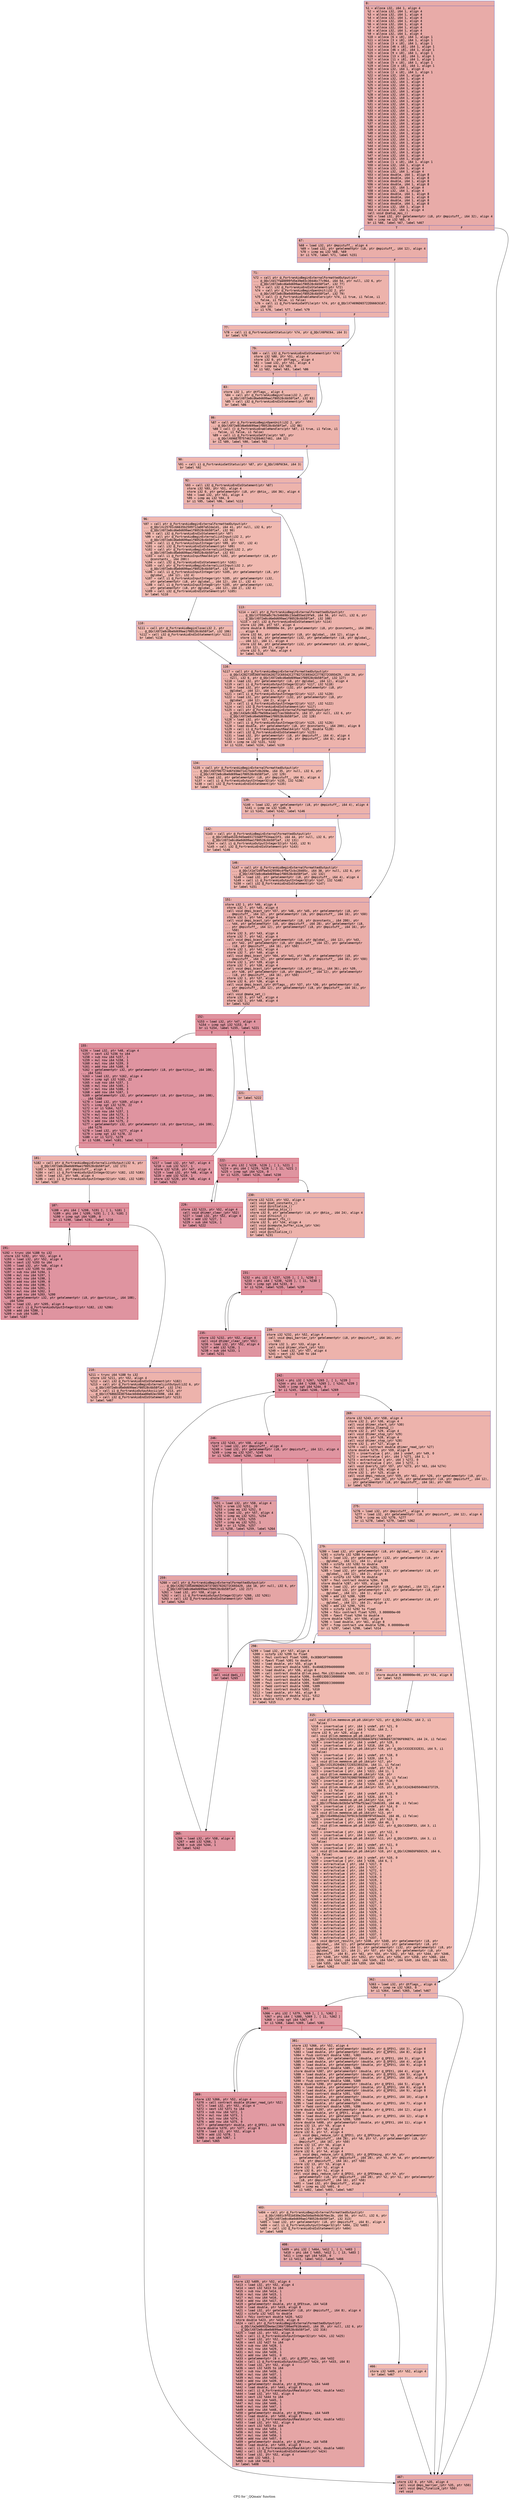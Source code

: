 digraph "CFG for '_QQmain' function" {
	label="CFG for '_QQmain' function";

	Node0x555d6f27d890 [shape=record,color="#3d50c3ff", style=filled, fillcolor="#cc403a70" fontname="Courier",label="{0:\l|  %1 = alloca i32, i64 1, align 4\l  %2 = alloca i32, i64 1, align 4\l  %3 = alloca i32, i64 1, align 4\l  %4 = alloca i32, i64 1, align 4\l  %5 = alloca i32, i64 1, align 4\l  %6 = alloca i32, i64 1, align 4\l  %7 = alloca i32, i64 1, align 4\l  %8 = alloca i32, i64 1, align 4\l  %9 = alloca i32, i64 1, align 4\l  %10 = alloca [6 x i8], i64 1, align 1\l  %11 = alloca [3 x i8], i64 1, align 1\l  %12 = alloca [3 x i8], i64 1, align 1\l  %13 = alloca [46 x i8], i64 1, align 1\l  %14 = alloca [46 x i8], i64 1, align 1\l  %15 = alloca [9 x i8], i64 1, align 1\l  %16 = alloca [13 x i8], i64 1, align 1\l  %17 = alloca [11 x i8], i64 1, align 1\l  %18 = alloca [5 x i8], i64 1, align 1\l  %19 = alloca [24 x i8], i64 1, align 1\l  %20 = alloca i32, i64 1, align 4\l  %21 = alloca [2 x i8], i64 1, align 1\l  %22 = alloca i32, i64 1, align 4\l  %23 = alloca i32, i64 1, align 4\l  %24 = alloca i32, i64 1, align 4\l  %25 = alloca i32, i64 1, align 4\l  %26 = alloca i32, i64 1, align 4\l  %27 = alloca i32, i64 1, align 4\l  %28 = alloca i32, i64 1, align 4\l  %29 = alloca i32, i64 1, align 4\l  %30 = alloca i32, i64 1, align 4\l  %31 = alloca i32, i64 1, align 4\l  %32 = alloca i32, i64 1, align 4\l  %33 = alloca i32, i64 1, align 4\l  %34 = alloca i32, i64 1, align 4\l  %35 = alloca i32, i64 1, align 4\l  %36 = alloca i32, i64 1, align 4\l  %37 = alloca i32, i64 1, align 4\l  %38 = alloca i32, i64 1, align 4\l  %39 = alloca i32, i64 1, align 4\l  %40 = alloca i32, i64 1, align 4\l  %41 = alloca i32, i64 1, align 4\l  %42 = alloca i32, i64 1, align 4\l  %43 = alloca i32, i64 1, align 4\l  %44 = alloca i32, i64 1, align 4\l  %45 = alloca i32, i64 1, align 4\l  %46 = alloca i32, i64 1, align 4\l  %47 = alloca i32, i64 1, align 4\l  %48 = alloca i32, i64 1, align 4\l  %49 = alloca [1 x i8], i64 1, align 1\l  %50 = alloca i32, i64 1, align 4\l  %51 = alloca i32, i64 1, align 4\l  %52 = alloca i32, i64 1, align 4\l  %53 = alloca double, i64 1, align 8\l  %54 = alloca double, i64 1, align 8\l  %55 = alloca double, i64 1, align 8\l  %56 = alloca double, i64 1, align 8\l  %57 = alloca i32, i64 1, align 4\l  %58 = alloca i32, i64 1, align 4\l  %59 = alloca double, i64 1, align 8\l  %60 = alloca double, i64 1, align 8\l  %61 = alloca double, i64 1, align 8\l  %62 = alloca double, i64 1, align 8\l  %63 = alloca i32, i64 1, align 4\l  %64 = alloca i32, i64 1, align 4\l  call void @setup_mpi_()\l  %65 = load i32, ptr getelementptr (i8, ptr @mpistuff_, i64 32), align 4\l  %66 = icmp ne i32 %65, 0\l  br i1 %66, label %67, label %467\l|{<s0>T|<s1>F}}"];
	Node0x555d6f27d890:s0 -> Node0x555d6f290020[tooltip="0 -> 67\nProbability 62.50%" ];
	Node0x555d6f27d890:s1 -> Node0x555d6f290070[tooltip="0 -> 467\nProbability 37.50%" ];
	Node0x555d6f290020 [shape=record,color="#3d50c3ff", style=filled, fillcolor="#d0473d70" fontname="Courier",label="{67:\l|  %68 = load i32, ptr @mpistuff_, align 4\l  %69 = load i32, ptr getelementptr (i8, ptr @mpistuff_, i64 12), align 4\l  %70 = icmp eq i32 %68, %69\l  br i1 %70, label %71, label %151\l|{<s0>T|<s1>F}}"];
	Node0x555d6f290020:s0 -> Node0x555d6f2903e0[tooltip="67 -> 71\nProbability 50.00%" ];
	Node0x555d6f290020:s1 -> Node0x555d6f290430[tooltip="67 -> 151\nProbability 50.00%" ];
	Node0x555d6f2903e0 [shape=record,color="#3d50c3ff", style=filled, fillcolor="#d6524470" fontname="Courier",label="{71:\l|  %72 = call ptr @_FortranAioBeginExternalFormattedOutput(ptr\l... @_QQclXd17fae0099fd5e39e03c30446c77c964, i64 54, ptr null, i32 6, ptr\l... @_QQclX072e8cd6e0d699ae1f80528c6b58f1ef, i32 77)\l  %73 = call i32 @_FortranAioEndIoStatement(ptr %72)\l  %74 = call ptr @_FortranAioBeginOpenUnit(i32 2, ptr\l... @_QQclX072e8cd6e0d699ae1f80528c6b58f1ef, i32 79)\l  %75 = call \{\} @_FortranAioEnableHandlers(ptr %74, i1 true, i1 false, i1\l... false, i1 false, i1 false)\l  %76 = call i1 @_FortranAioSetFile(ptr %74, ptr @_QQclX74696D65722E666C6167,\l... i64 10)\l  br i1 %76, label %77, label %79\l|{<s0>T|<s1>F}}"];
	Node0x555d6f2903e0:s0 -> Node0x555d6f291290[tooltip="71 -> 77\nProbability 50.00%" ];
	Node0x555d6f2903e0:s1 -> Node0x555d6f2912e0[tooltip="71 -> 79\nProbability 50.00%" ];
	Node0x555d6f291290 [shape=record,color="#3d50c3ff", style=filled, fillcolor="#dc5d4a70" fontname="Courier",label="{77:\l|  %78 = call i1 @_FortranAioSetStatus(ptr %74, ptr @_QQclX6F6C64, i64 3)\l  br label %79\l}"];
	Node0x555d6f291290 -> Node0x555d6f2912e0[tooltip="77 -> 79\nProbability 100.00%" ];
	Node0x555d6f2912e0 [shape=record,color="#3d50c3ff", style=filled, fillcolor="#d6524470" fontname="Courier",label="{79:\l|  %80 = call i32 @_FortranAioEndIoStatement(ptr %74)\l  store i32 %80, ptr %51, align 4\l  store i32 0, ptr @tflags_, align 4\l  %81 = load i32, ptr %51, align 4\l  %82 = icmp eq i32 %81, 0\l  br i1 %82, label %83, label %86\l|{<s0>T|<s1>F}}"];
	Node0x555d6f2912e0:s0 -> Node0x555d6f291950[tooltip="79 -> 83\nProbability 37.50%" ];
	Node0x555d6f2912e0:s1 -> Node0x555d6f2919a0[tooltip="79 -> 86\nProbability 62.50%" ];
	Node0x555d6f291950 [shape=record,color="#3d50c3ff", style=filled, fillcolor="#de614d70" fontname="Courier",label="{83:\l|  store i32 1, ptr @tflags_, align 4\l  %84 = call ptr @_FortranAioBeginClose(i32 2, ptr\l... @_QQclX072e8cd6e0d699ae1f80528c6b58f1ef, i32 83)\l  %85 = call i32 @_FortranAioEndIoStatement(ptr %84)\l  br label %86\l}"];
	Node0x555d6f291950 -> Node0x555d6f2919a0[tooltip="83 -> 86\nProbability 100.00%" ];
	Node0x555d6f2919a0 [shape=record,color="#3d50c3ff", style=filled, fillcolor="#d6524470" fontname="Courier",label="{86:\l|  %87 = call ptr @_FortranAioBeginOpenUnit(i32 2, ptr\l... @_QQclX072e8cd6e0d699ae1f80528c6b58f1ef, i32 86)\l  %88 = call \{\} @_FortranAioEnableHandlers(ptr %87, i1 true, i1 false, i1\l... false, i1 false, i1 false)\l  %89 = call i1 @_FortranAioSetFile(ptr %87, ptr\l... @_QQclX696E70757462742E64617461, i64 12)\l  br i1 %89, label %90, label %92\l|{<s0>T|<s1>F}}"];
	Node0x555d6f2919a0:s0 -> Node0x555d6f2921b0[tooltip="86 -> 90\nProbability 50.00%" ];
	Node0x555d6f2919a0:s1 -> Node0x555d6f292200[tooltip="86 -> 92\nProbability 50.00%" ];
	Node0x555d6f2921b0 [shape=record,color="#3d50c3ff", style=filled, fillcolor="#dc5d4a70" fontname="Courier",label="{90:\l|  %91 = call i1 @_FortranAioSetStatus(ptr %87, ptr @_QQclX6F6C64, i64 3)\l  br label %92\l}"];
	Node0x555d6f2921b0 -> Node0x555d6f292200[tooltip="90 -> 92\nProbability 100.00%" ];
	Node0x555d6f292200 [shape=record,color="#3d50c3ff", style=filled, fillcolor="#d6524470" fontname="Courier",label="{92:\l|  %93 = call i32 @_FortranAioEndIoStatement(ptr %87)\l  store i32 %93, ptr %51, align 4\l  store i32 0, ptr getelementptr (i8, ptr @btio_, i64 36), align 4\l  %94 = load i32, ptr %51, align 4\l  %95 = icmp eq i32 %94, 0\l  br i1 %95, label %96, label %113\l|{<s0>T|<s1>F}}"];
	Node0x555d6f292200:s0 -> Node0x555d6f28ea80[tooltip="92 -> 96\nProbability 37.50%" ];
	Node0x555d6f292200:s1 -> Node0x555d6f28ead0[tooltip="92 -> 113\nProbability 62.50%" ];
	Node0x555d6f28ea80 [shape=record,color="#3d50c3ff", style=filled, fillcolor="#de614d70" fontname="Courier",label="{96:\l|  %97 = call ptr @_FortranAioBeginExternalFormattedOutput(ptr\l... @_QQclXc25701c66635b2509712a007a52da1d1, i64 41, ptr null, i32 6, ptr\l... @_QQclX072e8cd6e0d699ae1f80528c6b58f1ef, i32 90)\l  %98 = call i32 @_FortranAioEndIoStatement(ptr %97)\l  %99 = call ptr @_FortranAioBeginExternalListInput(i32 2, ptr\l... @_QQclX072e8cd6e0d699ae1f80528c6b58f1ef, i32 92)\l  %100 = call i1 @_FortranAioInputInteger(ptr %99, ptr %57, i32 4)\l  %101 = call i32 @_FortranAioEndIoStatement(ptr %99)\l  %102 = call ptr @_FortranAioBeginExternalListInput(i32 2, ptr\l... @_QQclX072e8cd6e0d699ae1f80528c6b58f1ef, i32 93)\l  %103 = call i1 @_FortranAioInputReal64(ptr %102, ptr getelementptr (i8, ptr\l... @constants_, i64 200))\l  %104 = call i32 @_FortranAioEndIoStatement(ptr %102)\l  %105 = call ptr @_FortranAioBeginExternalListInput(i32 2, ptr\l... @_QQclX072e8cd6e0d699ae1f80528c6b58f1ef, i32 94)\l  %106 = call i1 @_FortranAioInputInteger(ptr %105, ptr getelementptr (i8, ptr\l... @global_, i64 12), i32 4)\l  %107 = call i1 @_FortranAioInputInteger(ptr %105, ptr getelementptr (i32,\l... ptr getelementptr (i8, ptr @global_, i64 12), i64 1), i32 4)\l  %108 = call i1 @_FortranAioInputInteger(ptr %105, ptr getelementptr (i32,\l... ptr getelementptr (i8, ptr @global_, i64 12), i64 2), i32 4)\l  %109 = call i32 @_FortranAioEndIoStatement(ptr %105)\l  br label %110\l}"];
	Node0x555d6f28ea80 -> Node0x555d6f294640[tooltip="96 -> 110\nProbability 100.00%" ];
	Node0x555d6f294640 [shape=record,color="#3d50c3ff", style=filled, fillcolor="#de614d70" fontname="Courier",label="{110:\l|  %111 = call ptr @_FortranAioBeginClose(i32 2, ptr\l... @_QQclX072e8cd6e0d699ae1f80528c6b58f1ef, i32 106)\l  %112 = call i32 @_FortranAioEndIoStatement(ptr %111)\l  br label %116\l}"];
	Node0x555d6f294640 -> Node0x555d6f294950[tooltip="110 -> 116\nProbability 100.00%" ];
	Node0x555d6f28ead0 [shape=record,color="#3d50c3ff", style=filled, fillcolor="#d8564670" fontname="Courier",label="{113:\l|  %114 = call ptr @_FortranAioBeginExternalFormattedOutput(ptr\l... @_QQclX75505a0c76c546698c23da855ed19fe9, i64 56, ptr null, i32 6, ptr\l... @_QQclX072e8cd6e0d699ae1f80528c6b58f1ef, i32 108)\l  %115 = call i32 @_FortranAioEndIoStatement(ptr %114)\l  store i32 200, ptr %57, align 4\l  store double 8.000000e-04, ptr getelementptr (i8, ptr @constants_, i64 200),\l... align 8\l  store i32 64, ptr getelementptr (i8, ptr @global_, i64 12), align 4\l  store i32 64, ptr getelementptr (i32, ptr getelementptr (i8, ptr @global_,\l... i64 12), i64 1), align 4\l  store i32 64, ptr getelementptr (i32, ptr getelementptr (i8, ptr @global_,\l... i64 12), i64 2), align 4\l  store i32 5, ptr %64, align 4\l  br label %116\l}"];
	Node0x555d6f28ead0 -> Node0x555d6f294950[tooltip="113 -> 116\nProbability 100.00%" ];
	Node0x555d6f294950 [shape=record,color="#3d50c3ff", style=filled, fillcolor="#d6524470" fontname="Courier",label="{116:\l|  %117 = call ptr @_FortranAioBeginExternalFormattedOutput(ptr\l... @_QQclX28272053697A653A20272C69342C2778272C69342C2778272C693429, i64 28, ptr\l... null, i32 6, ptr @_QQclX072e8cd6e0d699ae1f80528c6b58f1ef, i32 127)\l  %118 = load i32, ptr getelementptr (i8, ptr @global_, i64 12), align 4\l  %119 = call i1 @_FortranAioOutputInteger32(ptr %117, i32 %118)\l  %120 = load i32, ptr getelementptr (i32, ptr getelementptr (i8, ptr\l... @global_, i64 12), i64 1), align 4\l  %121 = call i1 @_FortranAioOutputInteger32(ptr %117, i32 %120)\l  %122 = load i32, ptr getelementptr (i32, ptr getelementptr (i8, ptr\l... @global_, i64 12), i64 2), align 4\l  %123 = call i1 @_FortranAioOutputInteger32(ptr %117, i32 %122)\l  %124 = call i32 @_FortranAioEndIoStatement(ptr %117)\l  %125 = call ptr @_FortranAioBeginExternalFormattedOutput(ptr\l... @_QQclX43a9c368cf9e50ba1ed27cec56b0ce74, i64 37, ptr null, i32 6, ptr\l... @_QQclX072e8cd6e0d699ae1f80528c6b58f1ef, i32 128)\l  %126 = load i32, ptr %57, align 4\l  %127 = call i1 @_FortranAioOutputInteger32(ptr %125, i32 %126)\l  %128 = load double, ptr getelementptr (i8, ptr @constants_, i64 200), align 8\l  %129 = call i1 @_FortranAioOutputReal64(ptr %125, double %128)\l  %130 = call i32 @_FortranAioEndIoStatement(ptr %125)\l  %131 = load i32, ptr getelementptr (i8, ptr @mpistuff_, i64 4), align 4\l  %132 = load i32, ptr getelementptr (i8, ptr @mpistuff_, i64 8), align 4\l  %133 = icmp ne i32 %131, %132\l  br i1 %133, label %134, label %139\l|{<s0>T|<s1>F}}"];
	Node0x555d6f294950:s0 -> Node0x555d6f2962e0[tooltip="116 -> 134\nProbability 50.00%" ];
	Node0x555d6f294950:s1 -> Node0x555d6f296330[tooltip="116 -> 139\nProbability 50.00%" ];
	Node0x555d6f2962e0 [shape=record,color="#3d50c3ff", style=filled, fillcolor="#dc5d4a70" fontname="Courier",label="{134:\l|  %135 = call ptr @_FortranAioBeginExternalFormattedOutput(ptr\l... @_QQclX65f067174d6fd38d71417bd4fc0b269e, i64 35, ptr null, i32 6, ptr\l... @_QQclX072e8cd6e0d699ae1f80528c6b58f1ef, i32 129)\l  %136 = load i32, ptr getelementptr (i8, ptr @mpistuff_, i64 8), align 4\l  %137 = call i1 @_FortranAioOutputInteger32(ptr %135, i32 %136)\l  %138 = call i32 @_FortranAioEndIoStatement(ptr %135)\l  br label %139\l}"];
	Node0x555d6f2962e0 -> Node0x555d6f296330[tooltip="134 -> 139\nProbability 100.00%" ];
	Node0x555d6f296330 [shape=record,color="#3d50c3ff", style=filled, fillcolor="#d6524470" fontname="Courier",label="{139:\l|  %140 = load i32, ptr getelementptr (i8, ptr @mpistuff_, i64 4), align 4\l  %141 = icmp ne i32 %140, 9\l  br i1 %141, label %142, label %146\l|{<s0>T|<s1>F}}"];
	Node0x555d6f296330:s0 -> Node0x555d6f296a70[tooltip="139 -> 142\nProbability 50.00%" ];
	Node0x555d6f296330:s1 -> Node0x555d6f296ac0[tooltip="139 -> 146\nProbability 50.00%" ];
	Node0x555d6f296a70 [shape=record,color="#3d50c3ff", style=filled, fillcolor="#dc5d4a70" fontname="Courier",label="{142:\l|  %143 = call ptr @_FortranAioBeginExternalFormattedOutput(ptr\l... @_QQclX85a452dc945ee651733e8ff534aa23f3, i64 44, ptr null, i32 6, ptr\l... @_QQclX072e8cd6e0d699ae1f80528c6b58f1ef, i32 131)\l  %144 = call i1 @_FortranAioOutputInteger32(ptr %143, i32 9)\l  %145 = call i32 @_FortranAioEndIoStatement(ptr %143)\l  br label %146\l}"];
	Node0x555d6f296a70 -> Node0x555d6f296ac0[tooltip="142 -> 146\nProbability 100.00%" ];
	Node0x555d6f296ac0 [shape=record,color="#3d50c3ff", style=filled, fillcolor="#d6524470" fontname="Courier",label="{146:\l|  %147 = call ptr @_FortranAioBeginExternalFormattedOutput(ptr\l... @_QQclX1e72d9fee5429590c4f9af2cbc20405c, i64 38, ptr null, i32 6, ptr\l... @_QQclX072e8cd6e0d699ae1f80528c6b58f1ef, i32 132)\l  %148 = load i32, ptr getelementptr (i8, ptr @mpistuff_, i64 4), align 4\l  %149 = call i1 @_FortranAioOutputInteger32(ptr %147, i32 %148)\l  %150 = call i32 @_FortranAioEndIoStatement(ptr %147)\l  br label %151\l}"];
	Node0x555d6f296ac0 -> Node0x555d6f290430[tooltip="146 -> 151\nProbability 100.00%" ];
	Node0x555d6f290430 [shape=record,color="#3d50c3ff", style=filled, fillcolor="#d0473d70" fontname="Courier",label="{151:\l|  store i32 1, ptr %46, align 4\l  store i32 7, ptr %45, align 4\l  call void @mpi_bcast_(ptr %57, ptr %46, ptr %45, ptr getelementptr (i8, ptr\l... @mpistuff_, i64 12), ptr getelementptr (i8, ptr @mpistuff_, i64 16), ptr %50)\l  store i32 1, ptr %44, align 4\l  call void @mpi_bcast_(ptr getelementptr (i8, ptr @constants_, i64 200), ptr\l... %44, ptr getelementptr (i8, ptr @mpistuff_, i64 28), ptr getelementptr (i8,\l... ptr @mpistuff_, i64 12), ptr getelementptr (i8, ptr @mpistuff_, i64 16), ptr\l... %50)\l  store i32 3, ptr %43, align 4\l  store i32 7, ptr %42, align 4\l  call void @mpi_bcast_(ptr getelementptr (i8, ptr @global_, i64 12), ptr %43,\l... ptr %42, ptr getelementptr (i8, ptr @mpistuff_, i64 12), ptr getelementptr\l... (i8, ptr @mpistuff_, i64 16), ptr %50)\l  store i32 1, ptr %41, align 4\l  store i32 7, ptr %40, align 4\l  call void @mpi_bcast_(ptr %64, ptr %41, ptr %40, ptr getelementptr (i8, ptr\l... @mpistuff_, i64 12), ptr getelementptr (i8, ptr @mpistuff_, i64 16), ptr %50)\l  store i32 1, ptr %39, align 4\l  store i32 7, ptr %38, align 4\l  call void @mpi_bcast_(ptr getelementptr (i8, ptr @btio_, i64 36), ptr %39,\l... ptr %38, ptr getelementptr (i8, ptr @mpistuff_, i64 12), ptr getelementptr\l... (i8, ptr @mpistuff_, i64 16), ptr %50)\l  store i32 1, ptr %37, align 4\l  store i32 6, ptr %36, align 4\l  call void @mpi_bcast_(ptr @tflags_, ptr %37, ptr %36, ptr getelementptr (i8,\l... ptr @mpistuff_, i64 12), ptr getelementptr (i8, ptr @mpistuff_, i64 16), ptr\l... %50)\l  call void @make_set_()\l  store i32 3, ptr %47, align 4\l  store i32 1, ptr %48, align 4\l  br label %152\l}"];
	Node0x555d6f290430 -> Node0x555d6f2989f0[tooltip="151 -> 152\nProbability 100.00%" ];
	Node0x555d6f2989f0 [shape=record,color="#b70d28ff", style=filled, fillcolor="#b70d2870" fontname="Courier",label="{152:\l|  %153 = load i32, ptr %47, align 4\l  %154 = icmp sgt i32 %153, 0\l  br i1 %154, label %155, label %221\l|{<s0>T|<s1>F}}"];
	Node0x555d6f2989f0:s0 -> Node0x555d6f298bc0[tooltip="152 -> 155\nProbability 96.88%" ];
	Node0x555d6f2989f0:s1 -> Node0x555d6f298c10[tooltip="152 -> 221\nProbability 3.12%" ];
	Node0x555d6f298bc0 [shape=record,color="#b70d28ff", style=filled, fillcolor="#b70d2870" fontname="Courier",label="{155:\l|  %156 = load i32, ptr %48, align 4\l  %157 = sext i32 %156 to i64\l  %158 = sub nsw i64 %157, 1\l  %159 = mul nsw i64 %158, 1\l  %160 = mul nsw i64 %159, 3\l  %161 = add nsw i64 %160, 0\l  %162 = getelementptr i32, ptr getelementptr (i8, ptr @partition_, i64 108),\l... i64 %161\l  %163 = load i32, ptr %162, align 4\l  %164 = icmp sgt i32 %163, 22\l  %165 = sub nsw i64 %157, 1\l  %166 = mul nsw i64 %165, 1\l  %167 = mul nsw i64 %166, 3\l  %168 = add nsw i64 %167, 1\l  %169 = getelementptr i32, ptr getelementptr (i8, ptr @partition_, i64 108),\l... i64 %168\l  %170 = load i32, ptr %169, align 4\l  %171 = icmp sgt i32 %170, 22\l  %172 = or i1 %164, %171\l  %173 = sub nsw i64 %157, 1\l  %174 = mul nsw i64 %173, 1\l  %175 = mul nsw i64 %174, 3\l  %176 = add nsw i64 %175, 2\l  %177 = getelementptr i32, ptr getelementptr (i8, ptr @partition_, i64 108),\l... i64 %176\l  %178 = load i32, ptr %177, align 4\l  %179 = icmp sgt i32 %178, 22\l  %180 = or i1 %172, %179\l  br i1 %180, label %181, label %216\l|{<s0>T|<s1>F}}"];
	Node0x555d6f298bc0:s0 -> Node0x555d6f299b90[tooltip="155 -> 181\nProbability 3.12%" ];
	Node0x555d6f298bc0:s1 -> Node0x555d6f299be0[tooltip="155 -> 216\nProbability 96.88%" ];
	Node0x555d6f299b90 [shape=record,color="#3d50c3ff", style=filled, fillcolor="#d6524470" fontname="Courier",label="{181:\l|  %182 = call ptr @_FortranAioBeginExternalListOutput(i32 6, ptr\l... @_QQclX072e8cd6e0d699ae1f80528c6b58f1ef, i32 173)\l  %183 = load i32, ptr @mpistuff_, align 4\l  %184 = call i1 @_FortranAioOutputInteger32(ptr %182, i32 %183)\l  %185 = load i32, ptr %48, align 4\l  %186 = call i1 @_FortranAioOutputInteger32(ptr %182, i32 %185)\l  br label %187\l}"];
	Node0x555d6f299b90 -> Node0x555d6f29a2d0[tooltip="181 -> 187\nProbability 100.00%" ];
	Node0x555d6f29a2d0 [shape=record,color="#b70d28ff", style=filled, fillcolor="#b70d2870" fontname="Courier",label="{187:\l|  %188 = phi i64 [ %208, %191 ], [ 1, %181 ]\l  %189 = phi i64 [ %209, %191 ], [ 3, %181 ]\l  %190 = icmp sgt i64 %189, 0\l  br i1 %190, label %191, label %210\l|{<s0>T|<s1>F}}"];
	Node0x555d6f29a2d0:s0 -> Node0x555d6f29a390[tooltip="187 -> 191\nProbability 96.88%" ];
	Node0x555d6f29a2d0:s1 -> Node0x555d6f29a670[tooltip="187 -> 210\nProbability 3.12%" ];
	Node0x555d6f29a390 [shape=record,color="#b70d28ff", style=filled, fillcolor="#b70d2870" fontname="Courier",label="{191:\l|  %192 = trunc i64 %188 to i32\l  store i32 %192, ptr %52, align 4\l  %193 = load i32, ptr %52, align 4\l  %194 = sext i32 %193 to i64\l  %195 = load i32, ptr %48, align 4\l  %196 = sext i32 %195 to i64\l  %197 = sub nsw i64 %194, 1\l  %198 = mul nsw i64 %197, 1\l  %199 = mul nsw i64 %198, 1\l  %200 = add nsw i64 %199, 0\l  %201 = sub nsw i64 %196, 1\l  %202 = mul nsw i64 %201, 1\l  %203 = mul nsw i64 %202, 3\l  %204 = add nsw i64 %203, %200\l  %205 = getelementptr i32, ptr getelementptr (i8, ptr @partition_, i64 108),\l... i64 %204\l  %206 = load i32, ptr %205, align 4\l  %207 = call i1 @_FortranAioOutputInteger32(ptr %182, i32 %206)\l  %208 = add i64 %188, 1\l  %209 = sub i64 %189, 1\l  br label %187\l}"];
	Node0x555d6f29a390 -> Node0x555d6f29a2d0[tooltip="191 -> 187\nProbability 100.00%" ];
	Node0x555d6f29a670 [shape=record,color="#3d50c3ff", style=filled, fillcolor="#d6524470" fontname="Courier",label="{210:\l|  %211 = trunc i64 %188 to i32\l  store i32 %211, ptr %52, align 4\l  %212 = call i32 @_FortranAioEndIoStatement(ptr %182)\l  %213 = call ptr @_FortranAioBeginExternalListOutput(i32 6, ptr\l... @_QQclX072e8cd6e0d699ae1f80528c6b58f1ef, i32 174)\l  %214 = call i1 @_FortranAioOutputAscii(ptr %213, ptr\l... @_QQclX768663438754acb04b6aa80e02ec5698, i64 46)\l  %215 = call i32 @_FortranAioEndIoStatement(ptr %213)\l  br label %467\l}"];
	Node0x555d6f29a670 -> Node0x555d6f290070[tooltip="210 -> 467\nProbability 100.00%" ];
	Node0x555d6f299be0 [shape=record,color="#b70d28ff", style=filled, fillcolor="#b70d2870" fontname="Courier",label="{216:\l|  %217 = load i32, ptr %47, align 4\l  %218 = sub i32 %217, 1\l  store i32 %218, ptr %47, align 4\l  %219 = load i32, ptr %48, align 4\l  %220 = add i32 %219, 1\l  store i32 %220, ptr %48, align 4\l  br label %152\l}"];
	Node0x555d6f299be0 -> Node0x555d6f2989f0[tooltip="216 -> 152\nProbability 100.00%" ];
	Node0x555d6f298c10 [shape=record,color="#3d50c3ff", style=filled, fillcolor="#d6524470" fontname="Courier",label="{221:\l|  br label %222\l}"];
	Node0x555d6f298c10 -> Node0x555d6f29cdd0[tooltip="221 -> 222\nProbability 100.00%" ];
	Node0x555d6f29cdd0 [shape=record,color="#b70d28ff", style=filled, fillcolor="#b70d2870" fontname="Courier",label="{222:\l|  %223 = phi i32 [ %228, %226 ], [ 1, %221 ]\l  %224 = phi i64 [ %229, %226 ], [ 11, %221 ]\l  %225 = icmp sgt i64 %224, 0\l  br i1 %225, label %226, label %230\l|{<s0>T|<s1>F}}"];
	Node0x555d6f29cdd0:s0 -> Node0x555d6f29ce90[tooltip="222 -> 226\nProbability 96.88%" ];
	Node0x555d6f29cdd0:s1 -> Node0x555d6f29d120[tooltip="222 -> 230\nProbability 3.12%" ];
	Node0x555d6f29ce90 [shape=record,color="#b70d28ff", style=filled, fillcolor="#b70d2870" fontname="Courier",label="{226:\l|  store i32 %223, ptr %52, align 4\l  call void @timer_clear_(ptr %52)\l  %227 = load i32, ptr %52, align 4\l  %228 = add i32 %227, 1\l  %229 = sub i64 %224, 1\l  br label %222\l}"];
	Node0x555d6f29ce90 -> Node0x555d6f29cdd0[tooltip="226 -> 222\nProbability 100.00%" ];
	Node0x555d6f29d120 [shape=record,color="#3d50c3ff", style=filled, fillcolor="#d6524470" fontname="Courier",label="{230:\l|  store i32 %223, ptr %52, align 4\l  call void @set_constants_()\l  call void @initialize_()\l  call void @setup_btio_()\l  store i32 0, ptr getelementptr (i8, ptr @btio_, i64 24), align 4\l  call void @lhsinit_()\l  call void @exact_rhs_()\l  store i32 5, ptr %34, align 4\l  call void @compute_buffer_size_(ptr %34)\l  call void @adi_()\l  call void @initialize_()\l  br label %231\l}"];
	Node0x555d6f29d120 -> Node0x555d6f29e5b0[tooltip="230 -> 231\nProbability 100.00%" ];
	Node0x555d6f29e5b0 [shape=record,color="#b70d28ff", style=filled, fillcolor="#b70d2870" fontname="Courier",label="{231:\l|  %232 = phi i32 [ %237, %235 ], [ 1, %230 ]\l  %233 = phi i64 [ %238, %235 ], [ 11, %230 ]\l  %234 = icmp sgt i64 %233, 0\l  br i1 %234, label %235, label %239\l|{<s0>T|<s1>F}}"];
	Node0x555d6f29e5b0:s0 -> Node0x555d6f29e670[tooltip="231 -> 235\nProbability 96.88%" ];
	Node0x555d6f29e5b0:s1 -> Node0x555d6f29e900[tooltip="231 -> 239\nProbability 3.12%" ];
	Node0x555d6f29e670 [shape=record,color="#b70d28ff", style=filled, fillcolor="#b70d2870" fontname="Courier",label="{235:\l|  store i32 %232, ptr %52, align 4\l  call void @timer_clear_(ptr %52)\l  %236 = load i32, ptr %52, align 4\l  %237 = add i32 %236, 1\l  %238 = sub i64 %233, 1\l  br label %231\l}"];
	Node0x555d6f29e670 -> Node0x555d6f29e5b0[tooltip="235 -> 231\nProbability 100.00%" ];
	Node0x555d6f29e900 [shape=record,color="#3d50c3ff", style=filled, fillcolor="#d6524470" fontname="Courier",label="{239:\l|  store i32 %232, ptr %52, align 4\l  call void @mpi_barrier_(ptr getelementptr (i8, ptr @mpistuff_, i64 16), ptr\l... %50)\l  store i32 1, ptr %33, align 4\l  call void @timer_start_(ptr %33)\l  %240 = load i32, ptr %57, align 4\l  %241 = sext i32 %240 to i64\l  br label %242\l}"];
	Node0x555d6f29e900 -> Node0x555d6f29f3b0[tooltip="239 -> 242\nProbability 100.00%" ];
	Node0x555d6f29f3b0 [shape=record,color="#b70d28ff", style=filled, fillcolor="#b70d2870" fontname="Courier",label="{242:\l|  %243 = phi i32 [ %267, %265 ], [ 1, %239 ]\l  %244 = phi i64 [ %268, %265 ], [ %241, %239 ]\l  %245 = icmp sgt i64 %244, 0\l  br i1 %245, label %246, label %269\l|{<s0>T|<s1>F}}"];
	Node0x555d6f29f3b0:s0 -> Node0x555d6f29f6d0[tooltip="242 -> 246\nProbability 96.88%" ];
	Node0x555d6f29f3b0:s1 -> Node0x555d6f29f720[tooltip="242 -> 269\nProbability 3.12%" ];
	Node0x555d6f29f6d0 [shape=record,color="#b70d28ff", style=filled, fillcolor="#b70d2870" fontname="Courier",label="{246:\l|  store i32 %243, ptr %58, align 4\l  %247 = load i32, ptr @mpistuff_, align 4\l  %248 = load i32, ptr getelementptr (i8, ptr @mpistuff_, i64 12), align 4\l  %249 = icmp eq i32 %247, %248\l  br i1 %249, label %250, label %264\l|{<s0>T|<s1>F}}"];
	Node0x555d6f29f6d0:s0 -> Node0x555d6f29fa50[tooltip="246 -> 250\nProbability 50.00%" ];
	Node0x555d6f29f6d0:s1 -> Node0x555d6f29faa0[tooltip="246 -> 264\nProbability 50.00%" ];
	Node0x555d6f29fa50 [shape=record,color="#3d50c3ff", style=filled, fillcolor="#be242e70" fontname="Courier",label="{250:\l|  %251 = load i32, ptr %58, align 4\l  %252 = srem i32 %251, 20\l  %253 = icmp eq i32 %252, 0\l  %254 = load i32, ptr %57, align 4\l  %255 = icmp eq i32 %251, %254\l  %256 = or i1 %253, %255\l  %257 = icmp eq i32 %251, 1\l  %258 = or i1 %256, %257\l  br i1 %258, label %259, label %264\l|{<s0>T|<s1>F}}"];
	Node0x555d6f29fa50:s0 -> Node0x555d6f2a0000[tooltip="250 -> 259\nProbability 50.00%" ];
	Node0x555d6f29fa50:s1 -> Node0x555d6f29faa0[tooltip="250 -> 264\nProbability 50.00%" ];
	Node0x555d6f2a0000 [shape=record,color="#3d50c3ff", style=filled, fillcolor="#c5333470" fontname="Courier",label="{259:\l|  %260 = call ptr @_FortranAioBeginExternalFormattedOutput(ptr\l... @_QQclX28272054696D65207374657020272C693429, i64 18, ptr null, i32 6, ptr\l... @_QQclX072e8cd6e0d699ae1f80528c6b58f1ef, i32 217)\l  %261 = load i32, ptr %58, align 4\l  %262 = call i1 @_FortranAioOutputInteger32(ptr %260, i32 %261)\l  %263 = call i32 @_FortranAioEndIoStatement(ptr %260)\l  br label %264\l}"];
	Node0x555d6f2a0000 -> Node0x555d6f29faa0[tooltip="259 -> 264\nProbability 100.00%" ];
	Node0x555d6f29faa0 [shape=record,color="#b70d28ff", style=filled, fillcolor="#b70d2870" fontname="Courier",label="{264:\l|  call void @adi_()\l  br label %265\l}"];
	Node0x555d6f29faa0 -> Node0x555d6f29f470[tooltip="264 -> 265\nProbability 100.00%" ];
	Node0x555d6f29f470 [shape=record,color="#b70d28ff", style=filled, fillcolor="#b70d2870" fontname="Courier",label="{265:\l|  %266 = load i32, ptr %58, align 4\l  %267 = add i32 %266, 1\l  %268 = sub i64 %244, 1\l  br label %242\l}"];
	Node0x555d6f29f470 -> Node0x555d6f29f3b0[tooltip="265 -> 242\nProbability 100.00%" ];
	Node0x555d6f29f720 [shape=record,color="#3d50c3ff", style=filled, fillcolor="#d6524470" fontname="Courier",label="{269:\l|  store i32 %243, ptr %58, align 4\l  store i32 2, ptr %30, align 4\l  call void @timer_start_(ptr %30)\l  call void @btio_cleanup_()\l  store i32 2, ptr %29, align 4\l  call void @timer_stop_(ptr %29)\l  store i32 1, ptr %28, align 4\l  call void @timer_stop_(ptr %28)\l  store i32 1, ptr %27, align 4\l  %270 = call contract double @timer_read_(ptr %27)\l  store double %270, ptr %59, align 8\l  %271 = insertvalue \{ ptr, i64 \} undef, ptr %49, 0\l  %272 = insertvalue \{ ptr, i64 \} %271, i64 1, 1\l  %273 = extractvalue \{ ptr, i64 \} %272, 0\l  %274 = extractvalue \{ ptr, i64 \} %272, 1\l  call void @verify_(ptr %57, ptr %273, ptr %63, i64 %274)\l  store i32 1, ptr %26, align 4\l  store i32 1, ptr %25, align 4\l  call void @mpi_reduce_(ptr %59, ptr %61, ptr %26, ptr getelementptr (i8, ptr\l... @mpistuff_, i64 28), ptr %25, ptr getelementptr (i8, ptr @mpistuff_, i64 12),\l... ptr getelementptr (i8, ptr @mpistuff_, i64 16), ptr %50)\l  br label %275\l}"];
	Node0x555d6f29f720 -> Node0x555d6f2a1d80[tooltip="269 -> 275\nProbability 100.00%" ];
	Node0x555d6f2a1d80 [shape=record,color="#3d50c3ff", style=filled, fillcolor="#d6524470" fontname="Courier",label="{275:\l|  %276 = load i32, ptr @mpistuff_, align 4\l  %277 = load i32, ptr getelementptr (i8, ptr @mpistuff_, i64 12), align 4\l  %278 = icmp eq i32 %276, %277\l  br i1 %278, label %279, label %362\l|{<s0>T|<s1>F}}"];
	Node0x555d6f2a1d80:s0 -> Node0x555d6f2a1fd0[tooltip="275 -> 279\nProbability 50.00%" ];
	Node0x555d6f2a1d80:s1 -> Node0x555d6f2a2020[tooltip="275 -> 362\nProbability 50.00%" ];
	Node0x555d6f2a1fd0 [shape=record,color="#3d50c3ff", style=filled, fillcolor="#dc5d4a70" fontname="Courier",label="{279:\l|  %280 = load i32, ptr getelementptr (i8, ptr @global_, i64 12), align 4\l  %281 = sitofp i32 %280 to double\l  %282 = load i32, ptr getelementptr (i32, ptr getelementptr (i8, ptr\l... @global_, i64 12), i64 1), align 4\l  %283 = sitofp i32 %282 to double\l  %284 = fmul contract double %281, %283\l  %285 = load i32, ptr getelementptr (i32, ptr getelementptr (i8, ptr\l... @global_, i64 12), i64 2), align 4\l  %286 = sitofp i32 %285 to double\l  %287 = fmul contract double %284, %286\l  store double %287, ptr %55, align 8\l  %288 = load i32, ptr getelementptr (i8, ptr @global_, i64 12), align 4\l  %289 = load i32, ptr getelementptr (i32, ptr getelementptr (i8, ptr\l... @global_, i64 12), i64 1), align 4\l  %290 = add i32 %288, %289\l  %291 = load i32, ptr getelementptr (i32, ptr getelementptr (i8, ptr\l... @global_, i64 12), i64 2), align 4\l  %292 = add i32 %290, %291\l  %293 = sitofp i32 %292 to float\l  %294 = fdiv contract float %293, 3.000000e+00\l  %295 = fpext float %294 to double\l  store double %295, ptr %56, align 8\l  %296 = load double, ptr %61, align 8\l  %297 = fcmp contract une double %296, 0.000000e+00\l  br i1 %297, label %298, label %314\l|{<s0>T|<s1>F}}"];
	Node0x555d6f2a1fd0:s0 -> Node0x555d6f2a2b70[tooltip="279 -> 298\nProbability 62.50%" ];
	Node0x555d6f2a1fd0:s1 -> Node0x555d6f2a2bc0[tooltip="279 -> 314\nProbability 37.50%" ];
	Node0x555d6f2a2b70 [shape=record,color="#3d50c3ff", style=filled, fillcolor="#de614d70" fontname="Courier",label="{298:\l|  %299 = load i32, ptr %57, align 4\l  %300 = sitofp i32 %299 to float\l  %301 = fmul contract float %300, 0x3EB0C6F7A0000000\l  %302 = fpext float %301 to double\l  %303 = load double, ptr %55, align 8\l  %304 = fmul contract double %303, 0x40AB2D99A0000000\l  %305 = load double, ptr %56, align 8\l  %306 = call contract double @llvm.powi.f64.i32(double %305, i32 2)\l  %307 = fmul contract double %306, 0x40D13DECC0000000\l  %308 = fsub contract double %304, %307\l  %309 = fmul contract double %305, 0x40DB5DECC0000000\l  %310 = fadd contract double %308, %309\l  %311 = fmul contract double %302, %310\l  %312 = load double, ptr %61, align 8\l  %313 = fdiv contract double %311, %312\l  store double %313, ptr %54, align 8\l  br label %315\l}"];
	Node0x555d6f2a2b70 -> Node0x555d6f2a36f0[tooltip="298 -> 315\nProbability 100.00%" ];
	Node0x555d6f2a2bc0 [shape=record,color="#3d50c3ff", style=filled, fillcolor="#e36c5570" fontname="Courier",label="{314:\l|  store double 0.000000e+00, ptr %54, align 8\l  br label %315\l}"];
	Node0x555d6f2a2bc0 -> Node0x555d6f2a36f0[tooltip="314 -> 315\nProbability 100.00%" ];
	Node0x555d6f2a36f0 [shape=record,color="#3d50c3ff", style=filled, fillcolor="#dc5d4a70" fontname="Courier",label="{315:\l|  call void @llvm.memmove.p0.p0.i64(ptr %21, ptr @_QQclX4254, i64 2, i1\l... false)\l  %316 = insertvalue \{ ptr, i64 \} undef, ptr %21, 0\l  %317 = insertvalue \{ ptr, i64 \} %316, i64 2, 1\l  store i32 9, ptr %20, align 4\l  call void @llvm.memmove.p0.p0.i64(ptr %19, ptr\l... @_QQclX20202020202020202020666C6F6174696E6720706F696E74, i64 24, i1 false)\l  %318 = insertvalue \{ ptr, i64 \} undef, ptr %19, 0\l  %319 = insertvalue \{ ptr, i64 \} %318, i64 24, 1\l  call void @llvm.memmove.p0.p0.i64(ptr %18, ptr @_QQclX332E332E31, i64 5, i1\l... false)\l  %320 = insertvalue \{ ptr, i64 \} undef, ptr %18, 0\l  %321 = insertvalue \{ ptr, i64 \} %320, i64 5, 1\l  call void @llvm.memmove.p0.p0.i64(ptr %17, ptr\l... @_QQclX3135204D61722032303234, i64 11, i1 false)\l  %322 = insertvalue \{ ptr, i64 \} undef, ptr %17, 0\l  %323 = insertvalue \{ ptr, i64 \} %322, i64 11, 1\l  call void @llvm.memmove.p0.p0.i64(ptr %16, ptr\l... @_QQclX73636F726570206D7069663737, i64 13, i1 false)\l  %324 = insertvalue \{ ptr, i64 \} undef, ptr %16, 0\l  %325 = insertvalue \{ ptr, i64 \} %324, i64 13, 1\l  call void @llvm.memmove.p0.p0.i64(ptr %15, ptr @_QQclX24284D504946373729,\l... i64 9, i1 false)\l  %326 = insertvalue \{ ptr, i64 \} undef, ptr %15, 0\l  %327 = insertvalue \{ ptr, i64 \} %326, i64 9, 1\l  call void @llvm.memmove.p0.p0.i64(ptr %14, ptr\l... @_QQclXf6dabc6d3b5a7aff9af52aa171b46103, i64 46, i1 false)\l  %328 = insertvalue \{ ptr, i64 \} undef, ptr %14, 0\l  %329 = insertvalue \{ ptr, i64 \} %328, i64 46, 1\l  call void @llvm.memmove.p0.p0.i64(ptr %13, ptr\l... @_QQclXb490bd2da170f0c3c5b588f8f453ea2d, i64 46, i1 false)\l  %330 = insertvalue \{ ptr, i64 \} undef, ptr %13, 0\l  %331 = insertvalue \{ ptr, i64 \} %330, i64 46, 1\l  call void @llvm.memmove.p0.p0.i64(ptr %12, ptr @_QQclX2D4F33, i64 3, i1\l... false)\l  %332 = insertvalue \{ ptr, i64 \} undef, ptr %12, 0\l  %333 = insertvalue \{ ptr, i64 \} %332, i64 3, 1\l  call void @llvm.memmove.p0.p0.i64(ptr %11, ptr @_QQclX2D4F33, i64 3, i1\l... false)\l  %334 = insertvalue \{ ptr, i64 \} undef, ptr %11, 0\l  %335 = insertvalue \{ ptr, i64 \} %334, i64 3, 1\l  call void @llvm.memmove.p0.p0.i64(ptr %10, ptr @_QQclX286E6F6E6529, i64 6,\l... i1 false)\l  %336 = insertvalue \{ ptr, i64 \} undef, ptr %10, 0\l  %337 = insertvalue \{ ptr, i64 \} %336, i64 6, 1\l  %338 = extractvalue \{ ptr, i64 \} %317, 0\l  %339 = extractvalue \{ ptr, i64 \} %317, 1\l  %340 = extractvalue \{ ptr, i64 \} %272, 0\l  %341 = extractvalue \{ ptr, i64 \} %272, 1\l  %342 = extractvalue \{ ptr, i64 \} %319, 0\l  %343 = extractvalue \{ ptr, i64 \} %319, 1\l  %344 = extractvalue \{ ptr, i64 \} %321, 0\l  %345 = extractvalue \{ ptr, i64 \} %321, 1\l  %346 = extractvalue \{ ptr, i64 \} %323, 0\l  %347 = extractvalue \{ ptr, i64 \} %323, 1\l  %348 = extractvalue \{ ptr, i64 \} %325, 0\l  %349 = extractvalue \{ ptr, i64 \} %325, 1\l  %350 = extractvalue \{ ptr, i64 \} %327, 0\l  %351 = extractvalue \{ ptr, i64 \} %327, 1\l  %352 = extractvalue \{ ptr, i64 \} %329, 0\l  %353 = extractvalue \{ ptr, i64 \} %329, 1\l  %354 = extractvalue \{ ptr, i64 \} %331, 0\l  %355 = extractvalue \{ ptr, i64 \} %331, 1\l  %356 = extractvalue \{ ptr, i64 \} %333, 0\l  %357 = extractvalue \{ ptr, i64 \} %333, 1\l  %358 = extractvalue \{ ptr, i64 \} %335, 0\l  %359 = extractvalue \{ ptr, i64 \} %335, 1\l  %360 = extractvalue \{ ptr, i64 \} %337, 0\l  %361 = extractvalue \{ ptr, i64 \} %337, 1\l  call void @print_results_(ptr %338, ptr %340, ptr getelementptr (i8, ptr\l... @global_, i64 12), ptr getelementptr (i32, ptr getelementptr (i8, ptr\l... @global_, i64 12), i64 1), ptr getelementptr (i32, ptr getelementptr (i8, ptr\l... @global_, i64 12), i64 2), ptr %57, ptr %20, ptr getelementptr (i8, ptr\l... @mpistuff_, i64 8), ptr %61, ptr %54, ptr %342, ptr %63, ptr %344, ptr %346,\l... ptr %348, ptr %350, ptr %352, ptr %354, ptr %356, ptr %358, ptr %360, i64\l... %339, i64 %341, i64 %343, i64 %345, i64 %347, i64 %349, i64 %351, i64 %353,\l... i64 %355, i64 %357, i64 %359, i64 %361)\l  br label %362\l}"];
	Node0x555d6f2a36f0 -> Node0x555d6f2a2020[tooltip="315 -> 362\nProbability 100.00%" ];
	Node0x555d6f2a2020 [shape=record,color="#3d50c3ff", style=filled, fillcolor="#d6524470" fontname="Courier",label="{362:\l|  %363 = load i32, ptr @tflags_, align 4\l  %364 = icmp ne i32 %363, 0\l  br i1 %364, label %365, label %467\l|{<s0>T|<s1>F}}"];
	Node0x555d6f2a2020:s0 -> Node0x555d6f2a7260[tooltip="362 -> 365\nProbability 62.50%" ];
	Node0x555d6f2a2020:s1 -> Node0x555d6f290070[tooltip="362 -> 467\nProbability 37.50%" ];
	Node0x555d6f2a7260 [shape=record,color="#b70d28ff", style=filled, fillcolor="#bb1b2c70" fontname="Courier",label="{365:\l|  %366 = phi i32 [ %379, %369 ], [ 1, %362 ]\l  %367 = phi i64 [ %380, %369 ], [ 11, %362 ]\l  %368 = icmp sgt i64 %367, 0\l  br i1 %368, label %369, label %381\l|{<s0>T|<s1>F}}"];
	Node0x555d6f2a7260:s0 -> Node0x555d6f2a7360[tooltip="365 -> 369\nProbability 96.88%" ];
	Node0x555d6f2a7260:s1 -> Node0x555d6f2a7530[tooltip="365 -> 381\nProbability 3.12%" ];
	Node0x555d6f2a7360 [shape=record,color="#b70d28ff", style=filled, fillcolor="#bb1b2c70" fontname="Courier",label="{369:\l|  store i32 %366, ptr %52, align 4\l  %370 = call contract double @timer_read_(ptr %52)\l  %371 = load i32, ptr %52, align 4\l  %372 = sext i32 %371 to i64\l  %373 = sub nsw i64 %372, 1\l  %374 = mul nsw i64 %373, 1\l  %375 = mul nsw i64 %374, 1\l  %376 = add nsw i64 %375, 0\l  %377 = getelementptr double, ptr @_QFEt1, i64 %376\l  store double %370, ptr %377, align 8\l  %378 = load i32, ptr %52, align 4\l  %379 = add i32 %378, 1\l  %380 = sub i64 %367, 1\l  br label %365\l}"];
	Node0x555d6f2a7360 -> Node0x555d6f2a7260[tooltip="369 -> 365\nProbability 100.00%" ];
	Node0x555d6f2a7530 [shape=record,color="#3d50c3ff", style=filled, fillcolor="#d8564670" fontname="Courier",label="{381:\l|  store i32 %366, ptr %52, align 4\l  %382 = load double, ptr getelementptr (double, ptr @_QFEt1, i64 3), align 8\l  %383 = load double, ptr getelementptr (double, ptr @_QFEt1, i64 8), align 8\l  %384 = fsub contract double %382, %383\l  store double %384, ptr getelementptr (double, ptr @_QFEt1, i64 3), align 8\l  %385 = load double, ptr getelementptr (double, ptr @_QFEt1, i64 4), align 8\l  %386 = load double, ptr getelementptr (double, ptr @_QFEt1, i64 9), align 8\l  %387 = fsub contract double %385, %386\l  store double %387, ptr getelementptr (double, ptr @_QFEt1, i64 4), align 8\l  %388 = load double, ptr getelementptr (double, ptr @_QFEt1, i64 5), align 8\l  %389 = load double, ptr getelementptr (double, ptr @_QFEt1, i64 10), align 8\l  %390 = fsub contract double %388, %389\l  store double %390, ptr getelementptr (double, ptr @_QFEt1, i64 5), align 8\l  %391 = load double, ptr getelementptr (double, ptr @_QFEt1, i64 8), align 8\l  %392 = load double, ptr getelementptr (double, ptr @_QFEt1, i64 9), align 8\l  %393 = fadd contract double %391, %392\l  %394 = load double, ptr getelementptr (double, ptr @_QFEt1, i64 10), align 8\l  %395 = fadd contract double %393, %394\l  %396 = load double, ptr getelementptr (double, ptr @_QFEt1, i64 7), align 8\l  %397 = fadd contract double %395, %396\l  store double %397, ptr getelementptr (double, ptr @_QFEt1, i64 12), align 8\l  %398 = load double, ptr @_QFEt1, align 8\l  %399 = load double, ptr getelementptr (double, ptr @_QFEt1, i64 12), align 8\l  %400 = fsub contract double %398, %399\l  store double %400, ptr getelementptr (double, ptr @_QFEt1, i64 11), align 8\l  store i32 13, ptr %9, align 4\l  store i32 3, ptr %8, align 4\l  store i32 0, ptr %7, align 4\l  call void @mpi_reduce_(ptr @_QFEt1, ptr @_QFEtsum, ptr %9, ptr getelementptr\l... (i8, ptr @mpistuff_, i64 28), ptr %8, ptr %7, ptr getelementptr (i8, ptr\l... @mpistuff_, i64 16), ptr %50)\l  store i32 13, ptr %6, align 4\l  store i32 2, ptr %5, align 4\l  store i32 0, ptr %4, align 4\l  call void @mpi_reduce_(ptr @_QFEt1, ptr @_QFEtming, ptr %6, ptr\l... getelementptr (i8, ptr @mpistuff_, i64 28), ptr %5, ptr %4, ptr getelementptr\l... (i8, ptr @mpistuff_, i64 16), ptr %50)\l  store i32 13, ptr %3, align 4\l  store i32 1, ptr %2, align 4\l  store i32 0, ptr %1, align 4\l  call void @mpi_reduce_(ptr @_QFEt1, ptr @_QFEtmaxg, ptr %3, ptr\l... getelementptr (i8, ptr @mpistuff_, i64 28), ptr %2, ptr %1, ptr getelementptr\l... (i8, ptr @mpistuff_, i64 16), ptr %50)\l  %401 = load i32, ptr @mpistuff_, align 4\l  %402 = icmp eq i32 %401, 0\l  br i1 %402, label %403, label %467\l|{<s0>T|<s1>F}}"];
	Node0x555d6f2a7530:s0 -> Node0x555d6f29c2f0[tooltip="381 -> 403\nProbability 37.50%" ];
	Node0x555d6f2a7530:s1 -> Node0x555d6f290070[tooltip="381 -> 467\nProbability 62.50%" ];
	Node0x555d6f29c2f0 [shape=record,color="#3d50c3ff", style=filled, fillcolor="#e1675170" fontname="Courier",label="{403:\l|  %404 = call ptr @_FortranAioBeginExternalFormattedOutput(ptr\l... @_QQclX601c9fd1b030e20a5b0ad94b36f6ec3b, i64 56, ptr null, i32 6, ptr\l... @_QQclX072e8cd6e0d699ae1f80528c6b58f1ef, i32 313)\l  %405 = load i32, ptr getelementptr (i8, ptr @mpistuff_, i64 8), align 4\l  %406 = call i1 @_FortranAioOutputInteger32(ptr %404, i32 %405)\l  %407 = call i32 @_FortranAioEndIoStatement(ptr %404)\l  br label %408\l}"];
	Node0x555d6f29c2f0 -> Node0x555d6f2ac1b0[tooltip="403 -> 408\nProbability 100.00%" ];
	Node0x555d6f2ac1b0 [shape=record,color="#3d50c3ff", style=filled, fillcolor="#c5333470" fontname="Courier",label="{408:\l|  %409 = phi i32 [ %464, %412 ], [ 1, %403 ]\l  %410 = phi i64 [ %465, %412 ], [ 13, %403 ]\l  %411 = icmp sgt i64 %410, 0\l  br i1 %411, label %412, label %466\l|{<s0>T|<s1>F}}"];
	Node0x555d6f2ac1b0:s0 -> Node0x555d6f2ac270[tooltip="408 -> 412\nProbability 96.88%" ];
	Node0x555d6f2ac1b0:s1 -> Node0x555d6f2ac4d0[tooltip="408 -> 466\nProbability 3.12%" ];
	Node0x555d6f2ac270 [shape=record,color="#3d50c3ff", style=filled, fillcolor="#c5333470" fontname="Courier",label="{412:\l|  store i32 %409, ptr %52, align 4\l  %413 = load i32, ptr %52, align 4\l  %414 = sext i32 %413 to i64\l  %415 = sub nsw i64 %414, 1\l  %416 = mul nsw i64 %415, 1\l  %417 = mul nsw i64 %416, 1\l  %418 = add nsw i64 %417, 0\l  %419 = getelementptr double, ptr @_QFEtsum, i64 %418\l  %420 = load double, ptr %419, align 8\l  %421 = load i32, ptr getelementptr (i8, ptr @mpistuff_, i64 8), align 4\l  %422 = sitofp i32 %421 to double\l  %423 = fdiv contract double %420, %422\l  store double %423, ptr %419, align 8\l  %424 = call ptr @_FortranAioBeginExternalFormattedOutput(ptr\l... @_QQclXa2e069320e4ac236b7286edf618ceb41, i64 39, ptr null, i32 6, ptr\l... @_QQclX072e8cd6e0d699ae1f80528c6b58f1ef, i32 316)\l  %425 = load i32, ptr %52, align 4\l  %426 = call i1 @_FortranAioOutputInteger32(ptr %424, i32 %425)\l  %427 = load i32, ptr %52, align 4\l  %428 = sext i32 %427 to i64\l  %429 = sub nsw i64 %428, 1\l  %430 = mul nsw i64 %429, 1\l  %431 = mul nsw i64 %430, 1\l  %432 = add nsw i64 %431, 0\l  %433 = getelementptr [8 x i8], ptr @_QFEt_recs, i64 %432\l  %434 = call i1 @_FortranAioOutputAscii(ptr %424, ptr %433, i64 8)\l  %435 = load i32, ptr %52, align 4\l  %436 = sext i32 %435 to i64\l  %437 = sub nsw i64 %436, 1\l  %438 = mul nsw i64 %437, 1\l  %439 = mul nsw i64 %438, 1\l  %440 = add nsw i64 %439, 0\l  %441 = getelementptr double, ptr @_QFEtming, i64 %440\l  %442 = load double, ptr %441, align 8\l  %443 = call i1 @_FortranAioOutputReal64(ptr %424, double %442)\l  %444 = load i32, ptr %52, align 4\l  %445 = sext i32 %444 to i64\l  %446 = sub nsw i64 %445, 1\l  %447 = mul nsw i64 %446, 1\l  %448 = mul nsw i64 %447, 1\l  %449 = add nsw i64 %448, 0\l  %450 = getelementptr double, ptr @_QFEtmaxg, i64 %449\l  %451 = load double, ptr %450, align 8\l  %452 = call i1 @_FortranAioOutputReal64(ptr %424, double %451)\l  %453 = load i32, ptr %52, align 4\l  %454 = sext i32 %453 to i64\l  %455 = sub nsw i64 %454, 1\l  %456 = mul nsw i64 %455, 1\l  %457 = mul nsw i64 %456, 1\l  %458 = add nsw i64 %457, 0\l  %459 = getelementptr double, ptr @_QFEtsum, i64 %458\l  %460 = load double, ptr %459, align 8\l  %461 = call i1 @_FortranAioOutputReal64(ptr %424, double %460)\l  %462 = call i32 @_FortranAioEndIoStatement(ptr %424)\l  %463 = load i32, ptr %52, align 4\l  %464 = add i32 %463, 1\l  %465 = sub i64 %410, 1\l  br label %408\l}"];
	Node0x555d6f2ac270 -> Node0x555d6f2ac1b0[tooltip="412 -> 408\nProbability 100.00%" ];
	Node0x555d6f2ac4d0 [shape=record,color="#3d50c3ff", style=filled, fillcolor="#e1675170" fontname="Courier",label="{466:\l|  store i32 %409, ptr %52, align 4\l  br label %467\l}"];
	Node0x555d6f2ac4d0 -> Node0x555d6f290070[tooltip="466 -> 467\nProbability 100.00%" ];
	Node0x555d6f290070 [shape=record,color="#3d50c3ff", style=filled, fillcolor="#cc403a70" fontname="Courier",label="{467:\l|  store i32 0, ptr %35, align 4\l  call void @mpi_barrier_(ptr %35, ptr %50)\l  call void @mpi_finalize_(ptr %50)\l  ret void\l}"];
}
